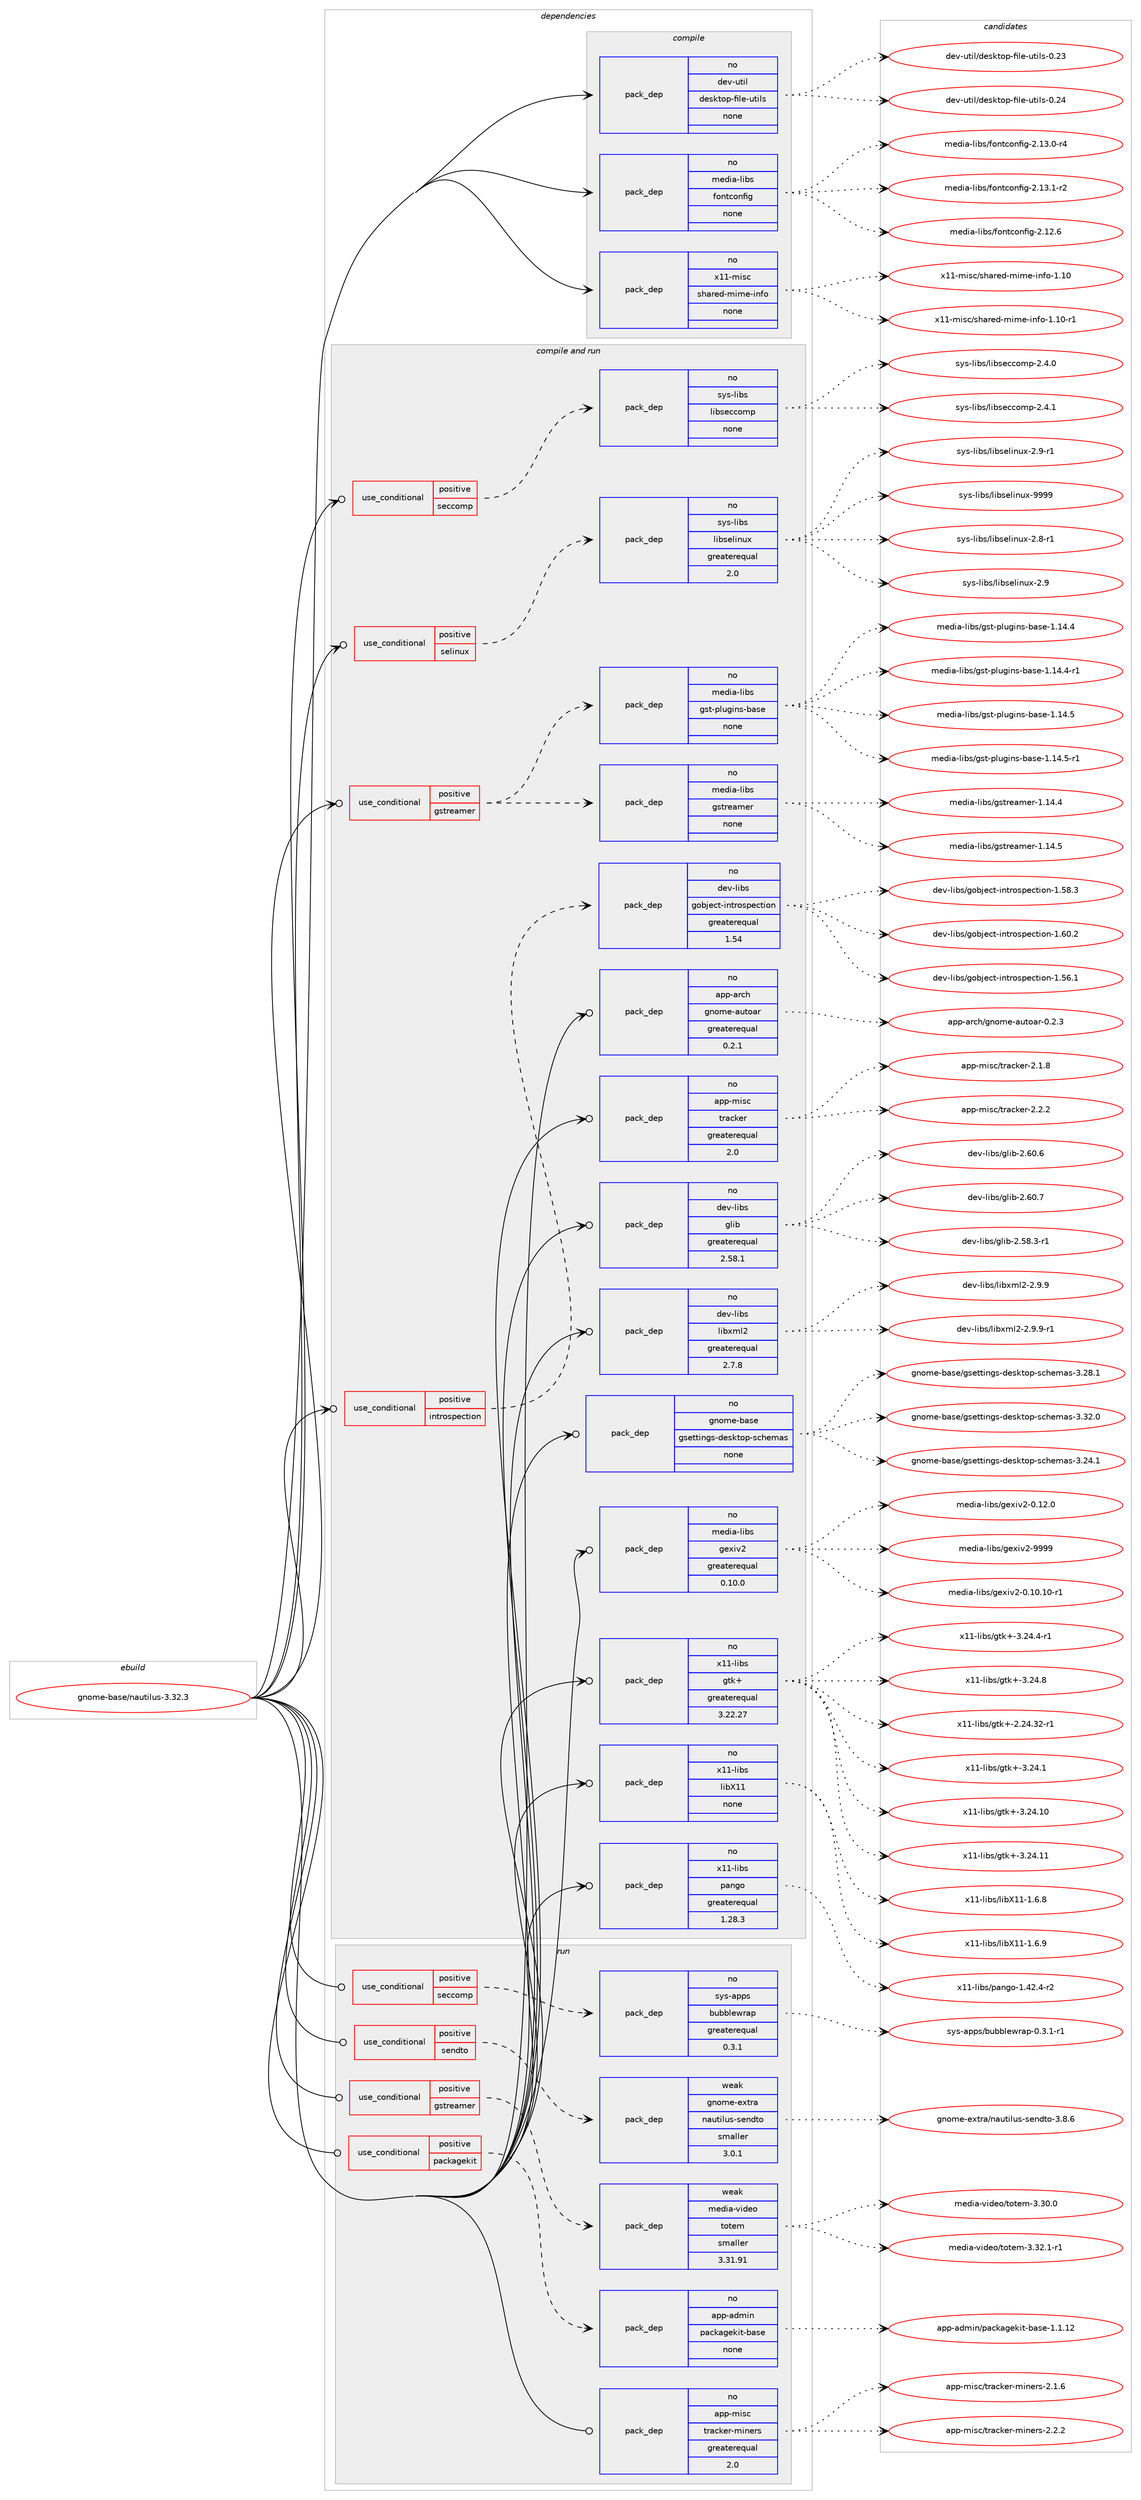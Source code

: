 digraph prolog {

# *************
# Graph options
# *************

newrank=true;
concentrate=true;
compound=true;
graph [rankdir=LR,fontname=Helvetica,fontsize=10,ranksep=1.5];#, ranksep=2.5, nodesep=0.2];
edge  [arrowhead=vee];
node  [fontname=Helvetica,fontsize=10];

# **********
# The ebuild
# **********

subgraph cluster_leftcol {
color=gray;
rank=same;
label=<<i>ebuild</i>>;
id [label="gnome-base/nautilus-3.32.3", color=red, width=4, href="../gnome-base/nautilus-3.32.3.svg"];
}

# ****************
# The dependencies
# ****************

subgraph cluster_midcol {
color=gray;
label=<<i>dependencies</i>>;
subgraph cluster_compile {
fillcolor="#eeeeee";
style=filled;
label=<<i>compile</i>>;
subgraph pack548314 {
dependency746603 [label=<<TABLE BORDER="0" CELLBORDER="1" CELLSPACING="0" CELLPADDING="4" WIDTH="220"><TR><TD ROWSPAN="6" CELLPADDING="30">pack_dep</TD></TR><TR><TD WIDTH="110">no</TD></TR><TR><TD>dev-util</TD></TR><TR><TD>desktop-file-utils</TD></TR><TR><TD>none</TD></TR><TR><TD></TD></TR></TABLE>>, shape=none, color=blue];
}
id:e -> dependency746603:w [weight=20,style="solid",arrowhead="vee"];
subgraph pack548315 {
dependency746604 [label=<<TABLE BORDER="0" CELLBORDER="1" CELLSPACING="0" CELLPADDING="4" WIDTH="220"><TR><TD ROWSPAN="6" CELLPADDING="30">pack_dep</TD></TR><TR><TD WIDTH="110">no</TD></TR><TR><TD>media-libs</TD></TR><TR><TD>fontconfig</TD></TR><TR><TD>none</TD></TR><TR><TD></TD></TR></TABLE>>, shape=none, color=blue];
}
id:e -> dependency746604:w [weight=20,style="solid",arrowhead="vee"];
subgraph pack548316 {
dependency746605 [label=<<TABLE BORDER="0" CELLBORDER="1" CELLSPACING="0" CELLPADDING="4" WIDTH="220"><TR><TD ROWSPAN="6" CELLPADDING="30">pack_dep</TD></TR><TR><TD WIDTH="110">no</TD></TR><TR><TD>x11-misc</TD></TR><TR><TD>shared-mime-info</TD></TR><TR><TD>none</TD></TR><TR><TD></TD></TR></TABLE>>, shape=none, color=blue];
}
id:e -> dependency746605:w [weight=20,style="solid",arrowhead="vee"];
}
subgraph cluster_compileandrun {
fillcolor="#eeeeee";
style=filled;
label=<<i>compile and run</i>>;
subgraph cond185717 {
dependency746606 [label=<<TABLE BORDER="0" CELLBORDER="1" CELLSPACING="0" CELLPADDING="4"><TR><TD ROWSPAN="3" CELLPADDING="10">use_conditional</TD></TR><TR><TD>positive</TD></TR><TR><TD>gstreamer</TD></TR></TABLE>>, shape=none, color=red];
subgraph pack548317 {
dependency746607 [label=<<TABLE BORDER="0" CELLBORDER="1" CELLSPACING="0" CELLPADDING="4" WIDTH="220"><TR><TD ROWSPAN="6" CELLPADDING="30">pack_dep</TD></TR><TR><TD WIDTH="110">no</TD></TR><TR><TD>media-libs</TD></TR><TR><TD>gstreamer</TD></TR><TR><TD>none</TD></TR><TR><TD></TD></TR></TABLE>>, shape=none, color=blue];
}
dependency746606:e -> dependency746607:w [weight=20,style="dashed",arrowhead="vee"];
subgraph pack548318 {
dependency746608 [label=<<TABLE BORDER="0" CELLBORDER="1" CELLSPACING="0" CELLPADDING="4" WIDTH="220"><TR><TD ROWSPAN="6" CELLPADDING="30">pack_dep</TD></TR><TR><TD WIDTH="110">no</TD></TR><TR><TD>media-libs</TD></TR><TR><TD>gst-plugins-base</TD></TR><TR><TD>none</TD></TR><TR><TD></TD></TR></TABLE>>, shape=none, color=blue];
}
dependency746606:e -> dependency746608:w [weight=20,style="dashed",arrowhead="vee"];
}
id:e -> dependency746606:w [weight=20,style="solid",arrowhead="odotvee"];
subgraph cond185718 {
dependency746609 [label=<<TABLE BORDER="0" CELLBORDER="1" CELLSPACING="0" CELLPADDING="4"><TR><TD ROWSPAN="3" CELLPADDING="10">use_conditional</TD></TR><TR><TD>positive</TD></TR><TR><TD>introspection</TD></TR></TABLE>>, shape=none, color=red];
subgraph pack548319 {
dependency746610 [label=<<TABLE BORDER="0" CELLBORDER="1" CELLSPACING="0" CELLPADDING="4" WIDTH="220"><TR><TD ROWSPAN="6" CELLPADDING="30">pack_dep</TD></TR><TR><TD WIDTH="110">no</TD></TR><TR><TD>dev-libs</TD></TR><TR><TD>gobject-introspection</TD></TR><TR><TD>greaterequal</TD></TR><TR><TD>1.54</TD></TR></TABLE>>, shape=none, color=blue];
}
dependency746609:e -> dependency746610:w [weight=20,style="dashed",arrowhead="vee"];
}
id:e -> dependency746609:w [weight=20,style="solid",arrowhead="odotvee"];
subgraph cond185719 {
dependency746611 [label=<<TABLE BORDER="0" CELLBORDER="1" CELLSPACING="0" CELLPADDING="4"><TR><TD ROWSPAN="3" CELLPADDING="10">use_conditional</TD></TR><TR><TD>positive</TD></TR><TR><TD>seccomp</TD></TR></TABLE>>, shape=none, color=red];
subgraph pack548320 {
dependency746612 [label=<<TABLE BORDER="0" CELLBORDER="1" CELLSPACING="0" CELLPADDING="4" WIDTH="220"><TR><TD ROWSPAN="6" CELLPADDING="30">pack_dep</TD></TR><TR><TD WIDTH="110">no</TD></TR><TR><TD>sys-libs</TD></TR><TR><TD>libseccomp</TD></TR><TR><TD>none</TD></TR><TR><TD></TD></TR></TABLE>>, shape=none, color=blue];
}
dependency746611:e -> dependency746612:w [weight=20,style="dashed",arrowhead="vee"];
}
id:e -> dependency746611:w [weight=20,style="solid",arrowhead="odotvee"];
subgraph cond185720 {
dependency746613 [label=<<TABLE BORDER="0" CELLBORDER="1" CELLSPACING="0" CELLPADDING="4"><TR><TD ROWSPAN="3" CELLPADDING="10">use_conditional</TD></TR><TR><TD>positive</TD></TR><TR><TD>selinux</TD></TR></TABLE>>, shape=none, color=red];
subgraph pack548321 {
dependency746614 [label=<<TABLE BORDER="0" CELLBORDER="1" CELLSPACING="0" CELLPADDING="4" WIDTH="220"><TR><TD ROWSPAN="6" CELLPADDING="30">pack_dep</TD></TR><TR><TD WIDTH="110">no</TD></TR><TR><TD>sys-libs</TD></TR><TR><TD>libselinux</TD></TR><TR><TD>greaterequal</TD></TR><TR><TD>2.0</TD></TR></TABLE>>, shape=none, color=blue];
}
dependency746613:e -> dependency746614:w [weight=20,style="dashed",arrowhead="vee"];
}
id:e -> dependency746613:w [weight=20,style="solid",arrowhead="odotvee"];
subgraph pack548322 {
dependency746615 [label=<<TABLE BORDER="0" CELLBORDER="1" CELLSPACING="0" CELLPADDING="4" WIDTH="220"><TR><TD ROWSPAN="6" CELLPADDING="30">pack_dep</TD></TR><TR><TD WIDTH="110">no</TD></TR><TR><TD>app-arch</TD></TR><TR><TD>gnome-autoar</TD></TR><TR><TD>greaterequal</TD></TR><TR><TD>0.2.1</TD></TR></TABLE>>, shape=none, color=blue];
}
id:e -> dependency746615:w [weight=20,style="solid",arrowhead="odotvee"];
subgraph pack548323 {
dependency746616 [label=<<TABLE BORDER="0" CELLBORDER="1" CELLSPACING="0" CELLPADDING="4" WIDTH="220"><TR><TD ROWSPAN="6" CELLPADDING="30">pack_dep</TD></TR><TR><TD WIDTH="110">no</TD></TR><TR><TD>app-misc</TD></TR><TR><TD>tracker</TD></TR><TR><TD>greaterequal</TD></TR><TR><TD>2.0</TD></TR></TABLE>>, shape=none, color=blue];
}
id:e -> dependency746616:w [weight=20,style="solid",arrowhead="odotvee"];
subgraph pack548324 {
dependency746617 [label=<<TABLE BORDER="0" CELLBORDER="1" CELLSPACING="0" CELLPADDING="4" WIDTH="220"><TR><TD ROWSPAN="6" CELLPADDING="30">pack_dep</TD></TR><TR><TD WIDTH="110">no</TD></TR><TR><TD>dev-libs</TD></TR><TR><TD>glib</TD></TR><TR><TD>greaterequal</TD></TR><TR><TD>2.58.1</TD></TR></TABLE>>, shape=none, color=blue];
}
id:e -> dependency746617:w [weight=20,style="solid",arrowhead="odotvee"];
subgraph pack548325 {
dependency746618 [label=<<TABLE BORDER="0" CELLBORDER="1" CELLSPACING="0" CELLPADDING="4" WIDTH="220"><TR><TD ROWSPAN="6" CELLPADDING="30">pack_dep</TD></TR><TR><TD WIDTH="110">no</TD></TR><TR><TD>dev-libs</TD></TR><TR><TD>libxml2</TD></TR><TR><TD>greaterequal</TD></TR><TR><TD>2.7.8</TD></TR></TABLE>>, shape=none, color=blue];
}
id:e -> dependency746618:w [weight=20,style="solid",arrowhead="odotvee"];
subgraph pack548326 {
dependency746619 [label=<<TABLE BORDER="0" CELLBORDER="1" CELLSPACING="0" CELLPADDING="4" WIDTH="220"><TR><TD ROWSPAN="6" CELLPADDING="30">pack_dep</TD></TR><TR><TD WIDTH="110">no</TD></TR><TR><TD>gnome-base</TD></TR><TR><TD>gsettings-desktop-schemas</TD></TR><TR><TD>none</TD></TR><TR><TD></TD></TR></TABLE>>, shape=none, color=blue];
}
id:e -> dependency746619:w [weight=20,style="solid",arrowhead="odotvee"];
subgraph pack548327 {
dependency746620 [label=<<TABLE BORDER="0" CELLBORDER="1" CELLSPACING="0" CELLPADDING="4" WIDTH="220"><TR><TD ROWSPAN="6" CELLPADDING="30">pack_dep</TD></TR><TR><TD WIDTH="110">no</TD></TR><TR><TD>media-libs</TD></TR><TR><TD>gexiv2</TD></TR><TR><TD>greaterequal</TD></TR><TR><TD>0.10.0</TD></TR></TABLE>>, shape=none, color=blue];
}
id:e -> dependency746620:w [weight=20,style="solid",arrowhead="odotvee"];
subgraph pack548328 {
dependency746621 [label=<<TABLE BORDER="0" CELLBORDER="1" CELLSPACING="0" CELLPADDING="4" WIDTH="220"><TR><TD ROWSPAN="6" CELLPADDING="30">pack_dep</TD></TR><TR><TD WIDTH="110">no</TD></TR><TR><TD>x11-libs</TD></TR><TR><TD>gtk+</TD></TR><TR><TD>greaterequal</TD></TR><TR><TD>3.22.27</TD></TR></TABLE>>, shape=none, color=blue];
}
id:e -> dependency746621:w [weight=20,style="solid",arrowhead="odotvee"];
subgraph pack548329 {
dependency746622 [label=<<TABLE BORDER="0" CELLBORDER="1" CELLSPACING="0" CELLPADDING="4" WIDTH="220"><TR><TD ROWSPAN="6" CELLPADDING="30">pack_dep</TD></TR><TR><TD WIDTH="110">no</TD></TR><TR><TD>x11-libs</TD></TR><TR><TD>libX11</TD></TR><TR><TD>none</TD></TR><TR><TD></TD></TR></TABLE>>, shape=none, color=blue];
}
id:e -> dependency746622:w [weight=20,style="solid",arrowhead="odotvee"];
subgraph pack548330 {
dependency746623 [label=<<TABLE BORDER="0" CELLBORDER="1" CELLSPACING="0" CELLPADDING="4" WIDTH="220"><TR><TD ROWSPAN="6" CELLPADDING="30">pack_dep</TD></TR><TR><TD WIDTH="110">no</TD></TR><TR><TD>x11-libs</TD></TR><TR><TD>pango</TD></TR><TR><TD>greaterequal</TD></TR><TR><TD>1.28.3</TD></TR></TABLE>>, shape=none, color=blue];
}
id:e -> dependency746623:w [weight=20,style="solid",arrowhead="odotvee"];
}
subgraph cluster_run {
fillcolor="#eeeeee";
style=filled;
label=<<i>run</i>>;
subgraph cond185721 {
dependency746624 [label=<<TABLE BORDER="0" CELLBORDER="1" CELLSPACING="0" CELLPADDING="4"><TR><TD ROWSPAN="3" CELLPADDING="10">use_conditional</TD></TR><TR><TD>positive</TD></TR><TR><TD>gstreamer</TD></TR></TABLE>>, shape=none, color=red];
subgraph pack548331 {
dependency746625 [label=<<TABLE BORDER="0" CELLBORDER="1" CELLSPACING="0" CELLPADDING="4" WIDTH="220"><TR><TD ROWSPAN="6" CELLPADDING="30">pack_dep</TD></TR><TR><TD WIDTH="110">weak</TD></TR><TR><TD>media-video</TD></TR><TR><TD>totem</TD></TR><TR><TD>smaller</TD></TR><TR><TD>3.31.91</TD></TR></TABLE>>, shape=none, color=blue];
}
dependency746624:e -> dependency746625:w [weight=20,style="dashed",arrowhead="vee"];
}
id:e -> dependency746624:w [weight=20,style="solid",arrowhead="odot"];
subgraph cond185722 {
dependency746626 [label=<<TABLE BORDER="0" CELLBORDER="1" CELLSPACING="0" CELLPADDING="4"><TR><TD ROWSPAN="3" CELLPADDING="10">use_conditional</TD></TR><TR><TD>positive</TD></TR><TR><TD>packagekit</TD></TR></TABLE>>, shape=none, color=red];
subgraph pack548332 {
dependency746627 [label=<<TABLE BORDER="0" CELLBORDER="1" CELLSPACING="0" CELLPADDING="4" WIDTH="220"><TR><TD ROWSPAN="6" CELLPADDING="30">pack_dep</TD></TR><TR><TD WIDTH="110">no</TD></TR><TR><TD>app-admin</TD></TR><TR><TD>packagekit-base</TD></TR><TR><TD>none</TD></TR><TR><TD></TD></TR></TABLE>>, shape=none, color=blue];
}
dependency746626:e -> dependency746627:w [weight=20,style="dashed",arrowhead="vee"];
}
id:e -> dependency746626:w [weight=20,style="solid",arrowhead="odot"];
subgraph cond185723 {
dependency746628 [label=<<TABLE BORDER="0" CELLBORDER="1" CELLSPACING="0" CELLPADDING="4"><TR><TD ROWSPAN="3" CELLPADDING="10">use_conditional</TD></TR><TR><TD>positive</TD></TR><TR><TD>seccomp</TD></TR></TABLE>>, shape=none, color=red];
subgraph pack548333 {
dependency746629 [label=<<TABLE BORDER="0" CELLBORDER="1" CELLSPACING="0" CELLPADDING="4" WIDTH="220"><TR><TD ROWSPAN="6" CELLPADDING="30">pack_dep</TD></TR><TR><TD WIDTH="110">no</TD></TR><TR><TD>sys-apps</TD></TR><TR><TD>bubblewrap</TD></TR><TR><TD>greaterequal</TD></TR><TR><TD>0.3.1</TD></TR></TABLE>>, shape=none, color=blue];
}
dependency746628:e -> dependency746629:w [weight=20,style="dashed",arrowhead="vee"];
}
id:e -> dependency746628:w [weight=20,style="solid",arrowhead="odot"];
subgraph cond185724 {
dependency746630 [label=<<TABLE BORDER="0" CELLBORDER="1" CELLSPACING="0" CELLPADDING="4"><TR><TD ROWSPAN="3" CELLPADDING="10">use_conditional</TD></TR><TR><TD>positive</TD></TR><TR><TD>sendto</TD></TR></TABLE>>, shape=none, color=red];
subgraph pack548334 {
dependency746631 [label=<<TABLE BORDER="0" CELLBORDER="1" CELLSPACING="0" CELLPADDING="4" WIDTH="220"><TR><TD ROWSPAN="6" CELLPADDING="30">pack_dep</TD></TR><TR><TD WIDTH="110">weak</TD></TR><TR><TD>gnome-extra</TD></TR><TR><TD>nautilus-sendto</TD></TR><TR><TD>smaller</TD></TR><TR><TD>3.0.1</TD></TR></TABLE>>, shape=none, color=blue];
}
dependency746630:e -> dependency746631:w [weight=20,style="dashed",arrowhead="vee"];
}
id:e -> dependency746630:w [weight=20,style="solid",arrowhead="odot"];
subgraph pack548335 {
dependency746632 [label=<<TABLE BORDER="0" CELLBORDER="1" CELLSPACING="0" CELLPADDING="4" WIDTH="220"><TR><TD ROWSPAN="6" CELLPADDING="30">pack_dep</TD></TR><TR><TD WIDTH="110">no</TD></TR><TR><TD>app-misc</TD></TR><TR><TD>tracker-miners</TD></TR><TR><TD>greaterequal</TD></TR><TR><TD>2.0</TD></TR></TABLE>>, shape=none, color=blue];
}
id:e -> dependency746632:w [weight=20,style="solid",arrowhead="odot"];
}
}

# **************
# The candidates
# **************

subgraph cluster_choices {
rank=same;
color=gray;
label=<<i>candidates</i>>;

subgraph choice548314 {
color=black;
nodesep=1;
choice100101118451171161051084710010111510711611111245102105108101451171161051081154548465051 [label="dev-util/desktop-file-utils-0.23", color=red, width=4,href="../dev-util/desktop-file-utils-0.23.svg"];
choice100101118451171161051084710010111510711611111245102105108101451171161051081154548465052 [label="dev-util/desktop-file-utils-0.24", color=red, width=4,href="../dev-util/desktop-file-utils-0.24.svg"];
dependency746603:e -> choice100101118451171161051084710010111510711611111245102105108101451171161051081154548465051:w [style=dotted,weight="100"];
dependency746603:e -> choice100101118451171161051084710010111510711611111245102105108101451171161051081154548465052:w [style=dotted,weight="100"];
}
subgraph choice548315 {
color=black;
nodesep=1;
choice109101100105974510810598115471021111101169911111010210510345504649504654 [label="media-libs/fontconfig-2.12.6", color=red, width=4,href="../media-libs/fontconfig-2.12.6.svg"];
choice1091011001059745108105981154710211111011699111110102105103455046495146484511452 [label="media-libs/fontconfig-2.13.0-r4", color=red, width=4,href="../media-libs/fontconfig-2.13.0-r4.svg"];
choice1091011001059745108105981154710211111011699111110102105103455046495146494511450 [label="media-libs/fontconfig-2.13.1-r2", color=red, width=4,href="../media-libs/fontconfig-2.13.1-r2.svg"];
dependency746604:e -> choice109101100105974510810598115471021111101169911111010210510345504649504654:w [style=dotted,weight="100"];
dependency746604:e -> choice1091011001059745108105981154710211111011699111110102105103455046495146484511452:w [style=dotted,weight="100"];
dependency746604:e -> choice1091011001059745108105981154710211111011699111110102105103455046495146494511450:w [style=dotted,weight="100"];
}
subgraph choice548316 {
color=black;
nodesep=1;
choice12049494510910511599471151049711410110045109105109101451051101021114549464948 [label="x11-misc/shared-mime-info-1.10", color=red, width=4,href="../x11-misc/shared-mime-info-1.10.svg"];
choice120494945109105115994711510497114101100451091051091014510511010211145494649484511449 [label="x11-misc/shared-mime-info-1.10-r1", color=red, width=4,href="../x11-misc/shared-mime-info-1.10-r1.svg"];
dependency746605:e -> choice12049494510910511599471151049711410110045109105109101451051101021114549464948:w [style=dotted,weight="100"];
dependency746605:e -> choice120494945109105115994711510497114101100451091051091014510511010211145494649484511449:w [style=dotted,weight="100"];
}
subgraph choice548317 {
color=black;
nodesep=1;
choice109101100105974510810598115471031151161141019710910111445494649524652 [label="media-libs/gstreamer-1.14.4", color=red, width=4,href="../media-libs/gstreamer-1.14.4.svg"];
choice109101100105974510810598115471031151161141019710910111445494649524653 [label="media-libs/gstreamer-1.14.5", color=red, width=4,href="../media-libs/gstreamer-1.14.5.svg"];
dependency746607:e -> choice109101100105974510810598115471031151161141019710910111445494649524652:w [style=dotted,weight="100"];
dependency746607:e -> choice109101100105974510810598115471031151161141019710910111445494649524653:w [style=dotted,weight="100"];
}
subgraph choice548318 {
color=black;
nodesep=1;
choice109101100105974510810598115471031151164511210811710310511011545989711510145494649524652 [label="media-libs/gst-plugins-base-1.14.4", color=red, width=4,href="../media-libs/gst-plugins-base-1.14.4.svg"];
choice1091011001059745108105981154710311511645112108117103105110115459897115101454946495246524511449 [label="media-libs/gst-plugins-base-1.14.4-r1", color=red, width=4,href="../media-libs/gst-plugins-base-1.14.4-r1.svg"];
choice109101100105974510810598115471031151164511210811710310511011545989711510145494649524653 [label="media-libs/gst-plugins-base-1.14.5", color=red, width=4,href="../media-libs/gst-plugins-base-1.14.5.svg"];
choice1091011001059745108105981154710311511645112108117103105110115459897115101454946495246534511449 [label="media-libs/gst-plugins-base-1.14.5-r1", color=red, width=4,href="../media-libs/gst-plugins-base-1.14.5-r1.svg"];
dependency746608:e -> choice109101100105974510810598115471031151164511210811710310511011545989711510145494649524652:w [style=dotted,weight="100"];
dependency746608:e -> choice1091011001059745108105981154710311511645112108117103105110115459897115101454946495246524511449:w [style=dotted,weight="100"];
dependency746608:e -> choice109101100105974510810598115471031151164511210811710310511011545989711510145494649524653:w [style=dotted,weight="100"];
dependency746608:e -> choice1091011001059745108105981154710311511645112108117103105110115459897115101454946495246534511449:w [style=dotted,weight="100"];
}
subgraph choice548319 {
color=black;
nodesep=1;
choice1001011184510810598115471031119810610199116451051101161141111151121019911610511111045494653544649 [label="dev-libs/gobject-introspection-1.56.1", color=red, width=4,href="../dev-libs/gobject-introspection-1.56.1.svg"];
choice1001011184510810598115471031119810610199116451051101161141111151121019911610511111045494653564651 [label="dev-libs/gobject-introspection-1.58.3", color=red, width=4,href="../dev-libs/gobject-introspection-1.58.3.svg"];
choice1001011184510810598115471031119810610199116451051101161141111151121019911610511111045494654484650 [label="dev-libs/gobject-introspection-1.60.2", color=red, width=4,href="../dev-libs/gobject-introspection-1.60.2.svg"];
dependency746610:e -> choice1001011184510810598115471031119810610199116451051101161141111151121019911610511111045494653544649:w [style=dotted,weight="100"];
dependency746610:e -> choice1001011184510810598115471031119810610199116451051101161141111151121019911610511111045494653564651:w [style=dotted,weight="100"];
dependency746610:e -> choice1001011184510810598115471031119810610199116451051101161141111151121019911610511111045494654484650:w [style=dotted,weight="100"];
}
subgraph choice548320 {
color=black;
nodesep=1;
choice115121115451081059811547108105981151019999111109112455046524648 [label="sys-libs/libseccomp-2.4.0", color=red, width=4,href="../sys-libs/libseccomp-2.4.0.svg"];
choice115121115451081059811547108105981151019999111109112455046524649 [label="sys-libs/libseccomp-2.4.1", color=red, width=4,href="../sys-libs/libseccomp-2.4.1.svg"];
dependency746612:e -> choice115121115451081059811547108105981151019999111109112455046524648:w [style=dotted,weight="100"];
dependency746612:e -> choice115121115451081059811547108105981151019999111109112455046524649:w [style=dotted,weight="100"];
}
subgraph choice548321 {
color=black;
nodesep=1;
choice11512111545108105981154710810598115101108105110117120455046564511449 [label="sys-libs/libselinux-2.8-r1", color=red, width=4,href="../sys-libs/libselinux-2.8-r1.svg"];
choice1151211154510810598115471081059811510110810511011712045504657 [label="sys-libs/libselinux-2.9", color=red, width=4,href="../sys-libs/libselinux-2.9.svg"];
choice11512111545108105981154710810598115101108105110117120455046574511449 [label="sys-libs/libselinux-2.9-r1", color=red, width=4,href="../sys-libs/libselinux-2.9-r1.svg"];
choice115121115451081059811547108105981151011081051101171204557575757 [label="sys-libs/libselinux-9999", color=red, width=4,href="../sys-libs/libselinux-9999.svg"];
dependency746614:e -> choice11512111545108105981154710810598115101108105110117120455046564511449:w [style=dotted,weight="100"];
dependency746614:e -> choice1151211154510810598115471081059811510110810511011712045504657:w [style=dotted,weight="100"];
dependency746614:e -> choice11512111545108105981154710810598115101108105110117120455046574511449:w [style=dotted,weight="100"];
dependency746614:e -> choice115121115451081059811547108105981151011081051101171204557575757:w [style=dotted,weight="100"];
}
subgraph choice548322 {
color=black;
nodesep=1;
choice9711211245971149910447103110111109101459711711611197114454846504651 [label="app-arch/gnome-autoar-0.2.3", color=red, width=4,href="../app-arch/gnome-autoar-0.2.3.svg"];
dependency746615:e -> choice9711211245971149910447103110111109101459711711611197114454846504651:w [style=dotted,weight="100"];
}
subgraph choice548323 {
color=black;
nodesep=1;
choice971121124510910511599471161149799107101114455046494656 [label="app-misc/tracker-2.1.8", color=red, width=4,href="../app-misc/tracker-2.1.8.svg"];
choice971121124510910511599471161149799107101114455046504650 [label="app-misc/tracker-2.2.2", color=red, width=4,href="../app-misc/tracker-2.2.2.svg"];
dependency746616:e -> choice971121124510910511599471161149799107101114455046494656:w [style=dotted,weight="100"];
dependency746616:e -> choice971121124510910511599471161149799107101114455046504650:w [style=dotted,weight="100"];
}
subgraph choice548324 {
color=black;
nodesep=1;
choice10010111845108105981154710310810598455046535646514511449 [label="dev-libs/glib-2.58.3-r1", color=red, width=4,href="../dev-libs/glib-2.58.3-r1.svg"];
choice1001011184510810598115471031081059845504654484654 [label="dev-libs/glib-2.60.6", color=red, width=4,href="../dev-libs/glib-2.60.6.svg"];
choice1001011184510810598115471031081059845504654484655 [label="dev-libs/glib-2.60.7", color=red, width=4,href="../dev-libs/glib-2.60.7.svg"];
dependency746617:e -> choice10010111845108105981154710310810598455046535646514511449:w [style=dotted,weight="100"];
dependency746617:e -> choice1001011184510810598115471031081059845504654484654:w [style=dotted,weight="100"];
dependency746617:e -> choice1001011184510810598115471031081059845504654484655:w [style=dotted,weight="100"];
}
subgraph choice548325 {
color=black;
nodesep=1;
choice1001011184510810598115471081059812010910850455046574657 [label="dev-libs/libxml2-2.9.9", color=red, width=4,href="../dev-libs/libxml2-2.9.9.svg"];
choice10010111845108105981154710810598120109108504550465746574511449 [label="dev-libs/libxml2-2.9.9-r1", color=red, width=4,href="../dev-libs/libxml2-2.9.9-r1.svg"];
dependency746618:e -> choice1001011184510810598115471081059812010910850455046574657:w [style=dotted,weight="100"];
dependency746618:e -> choice10010111845108105981154710810598120109108504550465746574511449:w [style=dotted,weight="100"];
}
subgraph choice548326 {
color=black;
nodesep=1;
choice103110111109101459897115101471031151011161161051101031154510010111510711611111245115991041011099711545514650524649 [label="gnome-base/gsettings-desktop-schemas-3.24.1", color=red, width=4,href="../gnome-base/gsettings-desktop-schemas-3.24.1.svg"];
choice103110111109101459897115101471031151011161161051101031154510010111510711611111245115991041011099711545514650564649 [label="gnome-base/gsettings-desktop-schemas-3.28.1", color=red, width=4,href="../gnome-base/gsettings-desktop-schemas-3.28.1.svg"];
choice103110111109101459897115101471031151011161161051101031154510010111510711611111245115991041011099711545514651504648 [label="gnome-base/gsettings-desktop-schemas-3.32.0", color=red, width=4,href="../gnome-base/gsettings-desktop-schemas-3.32.0.svg"];
dependency746619:e -> choice103110111109101459897115101471031151011161161051101031154510010111510711611111245115991041011099711545514650524649:w [style=dotted,weight="100"];
dependency746619:e -> choice103110111109101459897115101471031151011161161051101031154510010111510711611111245115991041011099711545514650564649:w [style=dotted,weight="100"];
dependency746619:e -> choice103110111109101459897115101471031151011161161051101031154510010111510711611111245115991041011099711545514651504648:w [style=dotted,weight="100"];
}
subgraph choice548327 {
color=black;
nodesep=1;
choice109101100105974510810598115471031011201051185045484649484649484511449 [label="media-libs/gexiv2-0.10.10-r1", color=red, width=4,href="../media-libs/gexiv2-0.10.10-r1.svg"];
choice109101100105974510810598115471031011201051185045484649504648 [label="media-libs/gexiv2-0.12.0", color=red, width=4,href="../media-libs/gexiv2-0.12.0.svg"];
choice10910110010597451081059811547103101120105118504557575757 [label="media-libs/gexiv2-9999", color=red, width=4,href="../media-libs/gexiv2-9999.svg"];
dependency746620:e -> choice109101100105974510810598115471031011201051185045484649484649484511449:w [style=dotted,weight="100"];
dependency746620:e -> choice109101100105974510810598115471031011201051185045484649504648:w [style=dotted,weight="100"];
dependency746620:e -> choice10910110010597451081059811547103101120105118504557575757:w [style=dotted,weight="100"];
}
subgraph choice548328 {
color=black;
nodesep=1;
choice12049494510810598115471031161074345504650524651504511449 [label="x11-libs/gtk+-2.24.32-r1", color=red, width=4,href="../x11-libs/gtk+-2.24.32-r1.svg"];
choice12049494510810598115471031161074345514650524649 [label="x11-libs/gtk+-3.24.1", color=red, width=4,href="../x11-libs/gtk+-3.24.1.svg"];
choice1204949451081059811547103116107434551465052464948 [label="x11-libs/gtk+-3.24.10", color=red, width=4,href="../x11-libs/gtk+-3.24.10.svg"];
choice1204949451081059811547103116107434551465052464949 [label="x11-libs/gtk+-3.24.11", color=red, width=4,href="../x11-libs/gtk+-3.24.11.svg"];
choice120494945108105981154710311610743455146505246524511449 [label="x11-libs/gtk+-3.24.4-r1", color=red, width=4,href="../x11-libs/gtk+-3.24.4-r1.svg"];
choice12049494510810598115471031161074345514650524656 [label="x11-libs/gtk+-3.24.8", color=red, width=4,href="../x11-libs/gtk+-3.24.8.svg"];
dependency746621:e -> choice12049494510810598115471031161074345504650524651504511449:w [style=dotted,weight="100"];
dependency746621:e -> choice12049494510810598115471031161074345514650524649:w [style=dotted,weight="100"];
dependency746621:e -> choice1204949451081059811547103116107434551465052464948:w [style=dotted,weight="100"];
dependency746621:e -> choice1204949451081059811547103116107434551465052464949:w [style=dotted,weight="100"];
dependency746621:e -> choice120494945108105981154710311610743455146505246524511449:w [style=dotted,weight="100"];
dependency746621:e -> choice12049494510810598115471031161074345514650524656:w [style=dotted,weight="100"];
}
subgraph choice548329 {
color=black;
nodesep=1;
choice120494945108105981154710810598884949454946544656 [label="x11-libs/libX11-1.6.8", color=red, width=4,href="../x11-libs/libX11-1.6.8.svg"];
choice120494945108105981154710810598884949454946544657 [label="x11-libs/libX11-1.6.9", color=red, width=4,href="../x11-libs/libX11-1.6.9.svg"];
dependency746622:e -> choice120494945108105981154710810598884949454946544656:w [style=dotted,weight="100"];
dependency746622:e -> choice120494945108105981154710810598884949454946544657:w [style=dotted,weight="100"];
}
subgraph choice548330 {
color=black;
nodesep=1;
choice120494945108105981154711297110103111454946525046524511450 [label="x11-libs/pango-1.42.4-r2", color=red, width=4,href="../x11-libs/pango-1.42.4-r2.svg"];
dependency746623:e -> choice120494945108105981154711297110103111454946525046524511450:w [style=dotted,weight="100"];
}
subgraph choice548331 {
color=black;
nodesep=1;
choice10910110010597451181051001011114711611111610110945514651484648 [label="media-video/totem-3.30.0", color=red, width=4,href="../media-video/totem-3.30.0.svg"];
choice109101100105974511810510010111147116111116101109455146515046494511449 [label="media-video/totem-3.32.1-r1", color=red, width=4,href="../media-video/totem-3.32.1-r1.svg"];
dependency746625:e -> choice10910110010597451181051001011114711611111610110945514651484648:w [style=dotted,weight="100"];
dependency746625:e -> choice109101100105974511810510010111147116111116101109455146515046494511449:w [style=dotted,weight="100"];
}
subgraph choice548332 {
color=black;
nodesep=1;
choice9711211245971001091051104711297991079710310110710511645989711510145494649464950 [label="app-admin/packagekit-base-1.1.12", color=red, width=4,href="../app-admin/packagekit-base-1.1.12.svg"];
dependency746627:e -> choice9711211245971001091051104711297991079710310110710511645989711510145494649464950:w [style=dotted,weight="100"];
}
subgraph choice548333 {
color=black;
nodesep=1;
choice115121115459711211211547981179898108101119114971124548465146494511449 [label="sys-apps/bubblewrap-0.3.1-r1", color=red, width=4,href="../sys-apps/bubblewrap-0.3.1-r1.svg"];
dependency746629:e -> choice115121115459711211211547981179898108101119114971124548465146494511449:w [style=dotted,weight="100"];
}
subgraph choice548334 {
color=black;
nodesep=1;
choice1031101111091014510112011611497471109711711610510811711545115101110100116111455146564654 [label="gnome-extra/nautilus-sendto-3.8.6", color=red, width=4,href="../gnome-extra/nautilus-sendto-3.8.6.svg"];
dependency746631:e -> choice1031101111091014510112011611497471109711711610510811711545115101110100116111455146564654:w [style=dotted,weight="100"];
}
subgraph choice548335 {
color=black;
nodesep=1;
choice97112112451091051159947116114979910710111445109105110101114115455046494654 [label="app-misc/tracker-miners-2.1.6", color=red, width=4,href="../app-misc/tracker-miners-2.1.6.svg"];
choice97112112451091051159947116114979910710111445109105110101114115455046504650 [label="app-misc/tracker-miners-2.2.2", color=red, width=4,href="../app-misc/tracker-miners-2.2.2.svg"];
dependency746632:e -> choice97112112451091051159947116114979910710111445109105110101114115455046494654:w [style=dotted,weight="100"];
dependency746632:e -> choice97112112451091051159947116114979910710111445109105110101114115455046504650:w [style=dotted,weight="100"];
}
}

}
